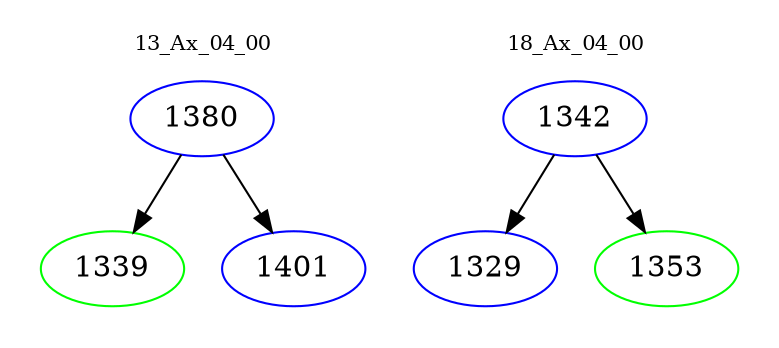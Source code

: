 digraph{
subgraph cluster_0 {
color = white
label = "13_Ax_04_00";
fontsize=10;
T0_1380 [label="1380", color="blue"]
T0_1380 -> T0_1339 [color="black"]
T0_1339 [label="1339", color="green"]
T0_1380 -> T0_1401 [color="black"]
T0_1401 [label="1401", color="blue"]
}
subgraph cluster_1 {
color = white
label = "18_Ax_04_00";
fontsize=10;
T1_1342 [label="1342", color="blue"]
T1_1342 -> T1_1329 [color="black"]
T1_1329 [label="1329", color="blue"]
T1_1342 -> T1_1353 [color="black"]
T1_1353 [label="1353", color="green"]
}
}
